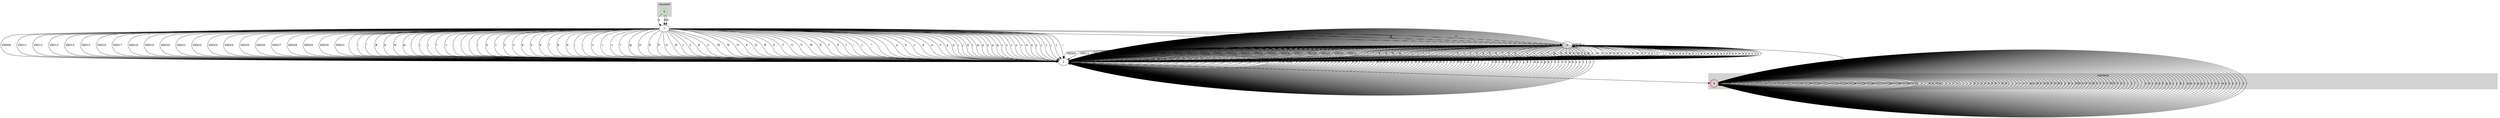digraph G {
subgraph cluster_0 {
style=filled;
color=lightgrey;
0[shape=circle color=green]
label=cluster0;
}
subgraph cluster_1 {
style=filled;
color=lightgrey;
label=cluster1;
}
subgraph cluster_2 {
style=filled;
color=lightgrey;
label=cluster2;
}
subgraph cluster_3 {
style=filled;
color=lightgrey;
label=cluster3;
}
subgraph cluster_4 {
style=filled;
color=lightgrey;
4[shape=doublecircle color=red]
label=cluster4;
}
0->1[label= "A" ]
0->1[label= "B" ]
0->1[label= "C" ]
1->2[label= "0X009" ]
1->2[label= "0X011" ]
1->2[label= "0X012" ]
1->2[label= "0X013" ]
1->2[label= "0X014" ]
1->2[label= "0X015" ]
1->2[label= "0X016" ]
1->2[label= "0X017" ]
1->2[label= "0X018" ]
1->2[label= "0X019" ]
1->2[label= "0X020" ]
1->2[label= "0X021" ]
1->2[label= "0X022" ]
1->2[label= "0X023" ]
1->2[label= "0X024" ]
1->2[label= "0X025" ]
1->2[label= "0X026" ]
1->2[label= "0X027" ]
1->2[label= "0X028" ]
1->2[label= "0X029" ]
1->2[label= "0X030" ]
1->2[label= "0X031" ]
1->2[label= " " ]
1->2[label= "!" ]
1->2[label= "\"" ]
1->2[label= "#" ]
1->2[label= "$" ]
1->2[label= "%" ]
1->2[label= "&" ]
1->2[label= "'" ]
1->2[label= "(" ]
1->2[label= ")" ]
1->2[label= "*" ]
1->2[label= "+" ]
1->2[label= "," ]
1->2[label= "-" ]
1->2[label= "." ]
1->2[label= "/" ]
1->2[label= "0" ]
1->2[label= "1" ]
1->2[label= "2" ]
1->2[label= "3" ]
1->2[label= "4" ]
1->2[label= "5" ]
1->2[label= "6" ]
1->2[label= "7" ]
1->2[label= "8" ]
1->2[label= "9" ]
1->2[label= ":" ]
1->2[label= ";" ]
1->2[label= "<" ]
1->2[label= "=" ]
1->2[label= ">" ]
1->2[label= "?" ]
1->2[label= "@" ]
1->3[label= "A" ]
1->3[label= "B" ]
1->3[label= "C" ]
1->2[label= "D" ]
1->2[label= "E" ]
1->2[label= "F" ]
1->2[label= "G" ]
1->2[label= "H" ]
1->2[label= "I" ]
1->2[label= "J" ]
1->2[label= "K" ]
1->2[label= "L" ]
1->2[label= "M" ]
1->2[label= "N" ]
1->2[label= "O" ]
1->2[label= "P" ]
1->2[label= "Q" ]
1->2[label= "R" ]
1->2[label= "S" ]
1->2[label= "T" ]
1->2[label= "U" ]
1->2[label= "V" ]
1->2[label= "W" ]
1->2[label= "X" ]
1->2[label= "Y" ]
1->2[label= "Z" ]
1->2[label= "[" ]
1->2[label= "\\" ]
1->2[label= "]" ]
1->2[label= "^" ]
1->2[label= "_" ]
1->2[label= "`" ]
1->2[label= "a" ]
1->2[label= "b" ]
1->2[label= "c" ]
1->2[label= "d" ]
1->2[label= "e" ]
1->2[label= "f" ]
1->2[label= "g" ]
1->2[label= "h" ]
1->2[label= "i" ]
1->2[label= "j" ]
1->2[label= "k" ]
1->2[label= "l" ]
1->2[label= "m" ]
1->2[label= "n" ]
1->2[label= "o" ]
1->2[label= "p" ]
1->2[label= "q" ]
1->2[label= "r" ]
1->2[label= "s" ]
1->2[label= "t" ]
1->2[label= "u" ]
1->2[label= "v" ]
1->2[label= "w" ]
1->2[label= "x" ]
1->2[label= "y" ]
1->2[label= "z" ]
1->2[label= "{" ]
1->2[label= "|" ]
1->2[label= "}" ]
1->2[label= "~" ]
2->2[label= "0X009" ]
2->2[label= "0X011" ]
2->2[label= "0X012" ]
2->2[label= "0X013" ]
2->2[label= "0X014" ]
2->2[label= "0X015" ]
2->2[label= "0X016" ]
2->2[label= "0X017" ]
2->2[label= "0X018" ]
2->2[label= "0X019" ]
2->2[label= "0X020" ]
2->2[label= "0X021" ]
2->2[label= "0X022" ]
2->2[label= "0X023" ]
2->2[label= "0X024" ]
2->2[label= "0X025" ]
2->2[label= "0X026" ]
2->2[label= "0X027" ]
2->2[label= "0X028" ]
2->2[label= "0X029" ]
2->2[label= "0X030" ]
2->2[label= "0X031" ]
2->2[label= " " ]
2->2[label= "!" ]
2->2[label= "\"" ]
2->2[label= "#" ]
2->2[label= "$" ]
2->2[label= "%" ]
2->2[label= "&" ]
2->2[label= "'" ]
2->2[label= "(" ]
2->2[label= ")" ]
2->2[label= "*" ]
2->2[label= "+" ]
2->2[label= "," ]
2->2[label= "-" ]
2->2[label= "." ]
2->2[label= "/" ]
2->2[label= "0" ]
2->2[label= "1" ]
2->2[label= "2" ]
2->2[label= "3" ]
2->2[label= "4" ]
2->2[label= "5" ]
2->2[label= "6" ]
2->2[label= "7" ]
2->2[label= "8" ]
2->2[label= "9" ]
2->2[label= ":" ]
2->4[label= ";" ]
2->2[label= "<" ]
2->2[label= "=" ]
2->2[label= ">" ]
2->2[label= "?" ]
2->2[label= "@" ]
2->2[label= "A" ]
2->2[label= "B" ]
2->2[label= "C" ]
2->2[label= "D" ]
2->2[label= "E" ]
2->2[label= "F" ]
2->2[label= "G" ]
2->2[label= "H" ]
2->2[label= "I" ]
2->2[label= "J" ]
2->2[label= "K" ]
2->2[label= "L" ]
2->2[label= "M" ]
2->2[label= "N" ]
2->2[label= "O" ]
2->2[label= "P" ]
2->2[label= "Q" ]
2->2[label= "R" ]
2->2[label= "S" ]
2->2[label= "T" ]
2->2[label= "U" ]
2->2[label= "V" ]
2->2[label= "W" ]
2->2[label= "X" ]
2->2[label= "Y" ]
2->2[label= "Z" ]
2->2[label= "[" ]
2->2[label= "\\" ]
2->2[label= "]" ]
2->2[label= "^" ]
2->2[label= "_" ]
2->2[label= "`" ]
2->2[label= "a" ]
2->2[label= "b" ]
2->2[label= "c" ]
2->2[label= "d" ]
2->2[label= "e" ]
2->2[label= "f" ]
2->2[label= "g" ]
2->2[label= "h" ]
2->2[label= "i" ]
2->2[label= "j" ]
2->2[label= "k" ]
2->2[label= "l" ]
2->2[label= "m" ]
2->2[label= "n" ]
2->2[label= "o" ]
2->2[label= "p" ]
2->2[label= "q" ]
2->2[label= "r" ]
2->2[label= "s" ]
2->2[label= "t" ]
2->2[label= "u" ]
2->2[label= "v" ]
2->2[label= "w" ]
2->2[label= "x" ]
2->2[label= "y" ]
2->2[label= "z" ]
2->2[label= "{" ]
2->2[label= "|" ]
2->2[label= "}" ]
2->2[label= "~" ]
3->2[label= "0X009" ]
3->2[label= "0X011" ]
3->2[label= "0X012" ]
3->2[label= "0X013" ]
3->2[label= "0X014" ]
3->2[label= "0X015" ]
3->2[label= "0X016" ]
3->2[label= "0X017" ]
3->2[label= "0X018" ]
3->2[label= "0X019" ]
3->2[label= "0X020" ]
3->2[label= "0X021" ]
3->2[label= "0X022" ]
3->2[label= "0X023" ]
3->2[label= "0X024" ]
3->2[label= "0X025" ]
3->2[label= "0X026" ]
3->2[label= "0X027" ]
3->2[label= "0X028" ]
3->2[label= "0X029" ]
3->2[label= "0X030" ]
3->2[label= "0X031" ]
3->2[label= " " ]
3->2[label= "!" ]
3->2[label= "\"" ]
3->2[label= "#" ]
3->2[label= "$" ]
3->2[label= "%" ]
3->2[label= "&" ]
3->2[label= "'" ]
3->2[label= "(" ]
3->2[label= ")" ]
3->2[label= "*" ]
3->2[label= "+" ]
3->2[label= "," ]
3->2[label= "-" ]
3->2[label= "." ]
3->2[label= "/" ]
3->2[label= "0" ]
3->2[label= "1" ]
3->2[label= "2" ]
3->2[label= "3" ]
3->2[label= "4" ]
3->2[label= "5" ]
3->2[label= "6" ]
3->2[label= "7" ]
3->2[label= "8" ]
3->2[label= "9" ]
3->2[label= ":" ]
3->4[label= ";" ]
3->2[label= "<" ]
3->2[label= "=" ]
3->2[label= ">" ]
3->2[label= "?" ]
3->2[label= "@" ]
3->3[label= "A" ]
3->3[label= "B" ]
3->3[label= "C" ]
3->2[label= "D" ]
3->2[label= "E" ]
3->2[label= "F" ]
3->2[label= "G" ]
3->2[label= "H" ]
3->2[label= "I" ]
3->2[label= "J" ]
3->2[label= "K" ]
3->2[label= "L" ]
3->2[label= "M" ]
3->2[label= "N" ]
3->2[label= "O" ]
3->2[label= "P" ]
3->2[label= "Q" ]
3->2[label= "R" ]
3->2[label= "S" ]
3->2[label= "T" ]
3->2[label= "U" ]
3->2[label= "V" ]
3->2[label= "W" ]
3->2[label= "X" ]
3->2[label= "Y" ]
3->2[label= "Z" ]
3->2[label= "[" ]
3->2[label= "\\" ]
3->2[label= "]" ]
3->2[label= "^" ]
3->2[label= "_" ]
3->2[label= "`" ]
3->2[label= "a" ]
3->2[label= "b" ]
3->2[label= "c" ]
3->2[label= "d" ]
3->2[label= "e" ]
3->2[label= "f" ]
3->2[label= "g" ]
3->2[label= "h" ]
3->2[label= "i" ]
3->2[label= "j" ]
3->2[label= "k" ]
3->2[label= "l" ]
3->2[label= "m" ]
3->2[label= "n" ]
3->2[label= "o" ]
3->2[label= "p" ]
3->2[label= "q" ]
3->2[label= "r" ]
3->2[label= "s" ]
3->2[label= "t" ]
3->2[label= "u" ]
3->2[label= "v" ]
3->2[label= "w" ]
3->2[label= "x" ]
3->2[label= "y" ]
3->2[label= "z" ]
3->2[label= "{" ]
3->2[label= "|" ]
3->2[label= "}" ]
3->2[label= "~" ]
4->4[label= "0X009" ]
4->4[label= "0X011" ]
4->4[label= "0X012" ]
4->4[label= "0X013" ]
4->4[label= "0X014" ]
4->4[label= "0X015" ]
4->4[label= "0X016" ]
4->4[label= "0X017" ]
4->4[label= "0X018" ]
4->4[label= "0X019" ]
4->4[label= "0X020" ]
4->4[label= "0X021" ]
4->4[label= "0X022" ]
4->4[label= "0X023" ]
4->4[label= "0X024" ]
4->4[label= "0X025" ]
4->4[label= "0X026" ]
4->4[label= "0X027" ]
4->4[label= "0X028" ]
4->4[label= "0X029" ]
4->4[label= "0X030" ]
4->4[label= "0X031" ]
4->4[label= " " ]
4->4[label= "!" ]
4->4[label= "\"" ]
4->4[label= "#" ]
4->4[label= "$" ]
4->4[label= "%" ]
4->4[label= "&" ]
4->4[label= "'" ]
4->4[label= "(" ]
4->4[label= ")" ]
4->4[label= "*" ]
4->4[label= "+" ]
4->4[label= "," ]
4->4[label= "-" ]
4->4[label= "." ]
4->4[label= "/" ]
4->4[label= "0" ]
4->4[label= "1" ]
4->4[label= "2" ]
4->4[label= "3" ]
4->4[label= "4" ]
4->4[label= "5" ]
4->4[label= "6" ]
4->4[label= "7" ]
4->4[label= "8" ]
4->4[label= "9" ]
4->4[label= ":" ]
4->4[label= ";" ]
4->4[label= "<" ]
4->4[label= "=" ]
4->4[label= ">" ]
4->4[label= "?" ]
4->4[label= "@" ]
4->4[label= "A" ]
4->4[label= "B" ]
4->4[label= "C" ]
4->4[label= "D" ]
4->4[label= "E" ]
4->4[label= "F" ]
4->4[label= "G" ]
4->4[label= "H" ]
4->4[label= "I" ]
4->4[label= "J" ]
4->4[label= "K" ]
4->4[label= "L" ]
4->4[label= "M" ]
4->4[label= "N" ]
4->4[label= "O" ]
4->4[label= "P" ]
4->4[label= "Q" ]
4->4[label= "R" ]
4->4[label= "S" ]
4->4[label= "T" ]
4->4[label= "U" ]
4->4[label= "V" ]
4->4[label= "W" ]
4->4[label= "X" ]
4->4[label= "Y" ]
4->4[label= "Z" ]
4->4[label= "[" ]
4->4[label= "\\" ]
4->4[label= "]" ]
4->4[label= "^" ]
4->4[label= "_" ]
4->4[label= "`" ]
4->4[label= "a" ]
4->4[label= "b" ]
4->4[label= "c" ]
4->4[label= "d" ]
4->4[label= "e" ]
4->4[label= "f" ]
4->4[label= "g" ]
4->4[label= "h" ]
4->4[label= "i" ]
4->4[label= "j" ]
4->4[label= "k" ]
4->4[label= "l" ]
4->4[label= "m" ]
4->4[label= "n" ]
4->4[label= "o" ]
4->4[label= "p" ]
4->4[label= "q" ]
4->4[label= "r" ]
4->4[label= "s" ]
4->4[label= "t" ]
4->4[label= "u" ]
4->4[label= "v" ]
4->4[label= "w" ]
4->4[label= "x" ]
4->4[label= "y" ]
4->4[label= "z" ]
4->4[label= "{" ]
4->4[label= "|" ]
4->4[label= "}" ]
4->4[label= "~" ]
}
